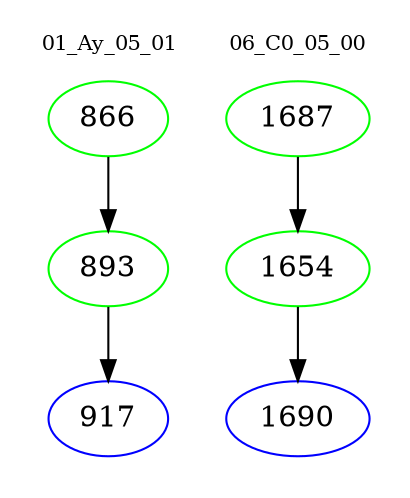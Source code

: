 digraph{
subgraph cluster_0 {
color = white
label = "01_Ay_05_01";
fontsize=10;
T0_866 [label="866", color="green"]
T0_866 -> T0_893 [color="black"]
T0_893 [label="893", color="green"]
T0_893 -> T0_917 [color="black"]
T0_917 [label="917", color="blue"]
}
subgraph cluster_1 {
color = white
label = "06_C0_05_00";
fontsize=10;
T1_1687 [label="1687", color="green"]
T1_1687 -> T1_1654 [color="black"]
T1_1654 [label="1654", color="green"]
T1_1654 -> T1_1690 [color="black"]
T1_1690 [label="1690", color="blue"]
}
}
